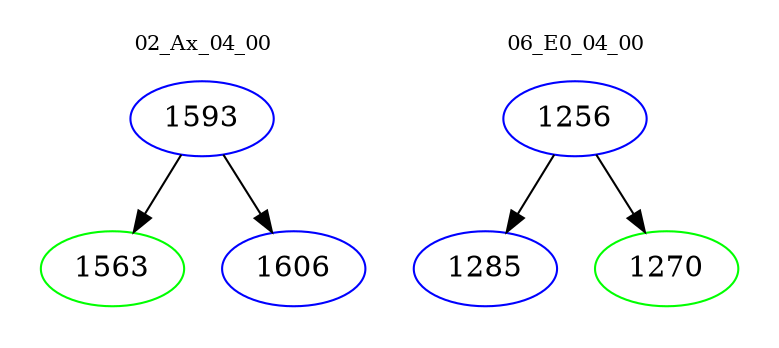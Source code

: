 digraph{
subgraph cluster_0 {
color = white
label = "02_Ax_04_00";
fontsize=10;
T0_1593 [label="1593", color="blue"]
T0_1593 -> T0_1563 [color="black"]
T0_1563 [label="1563", color="green"]
T0_1593 -> T0_1606 [color="black"]
T0_1606 [label="1606", color="blue"]
}
subgraph cluster_1 {
color = white
label = "06_E0_04_00";
fontsize=10;
T1_1256 [label="1256", color="blue"]
T1_1256 -> T1_1285 [color="black"]
T1_1285 [label="1285", color="blue"]
T1_1256 -> T1_1270 [color="black"]
T1_1270 [label="1270", color="green"]
}
}
